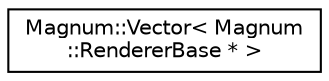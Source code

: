 digraph "圖形化之類別階層"
{
  edge [fontname="Helvetica",fontsize="10",labelfontname="Helvetica",labelfontsize="10"];
  node [fontname="Helvetica",fontsize="10",shape=record];
  rankdir="LR";
  Node1 [label="Magnum::Vector\< Magnum\l::RendererBase * \>",height=0.2,width=0.4,color="black", fillcolor="white", style="filled",URL="$class_magnum_1_1_vector.html"];
}

